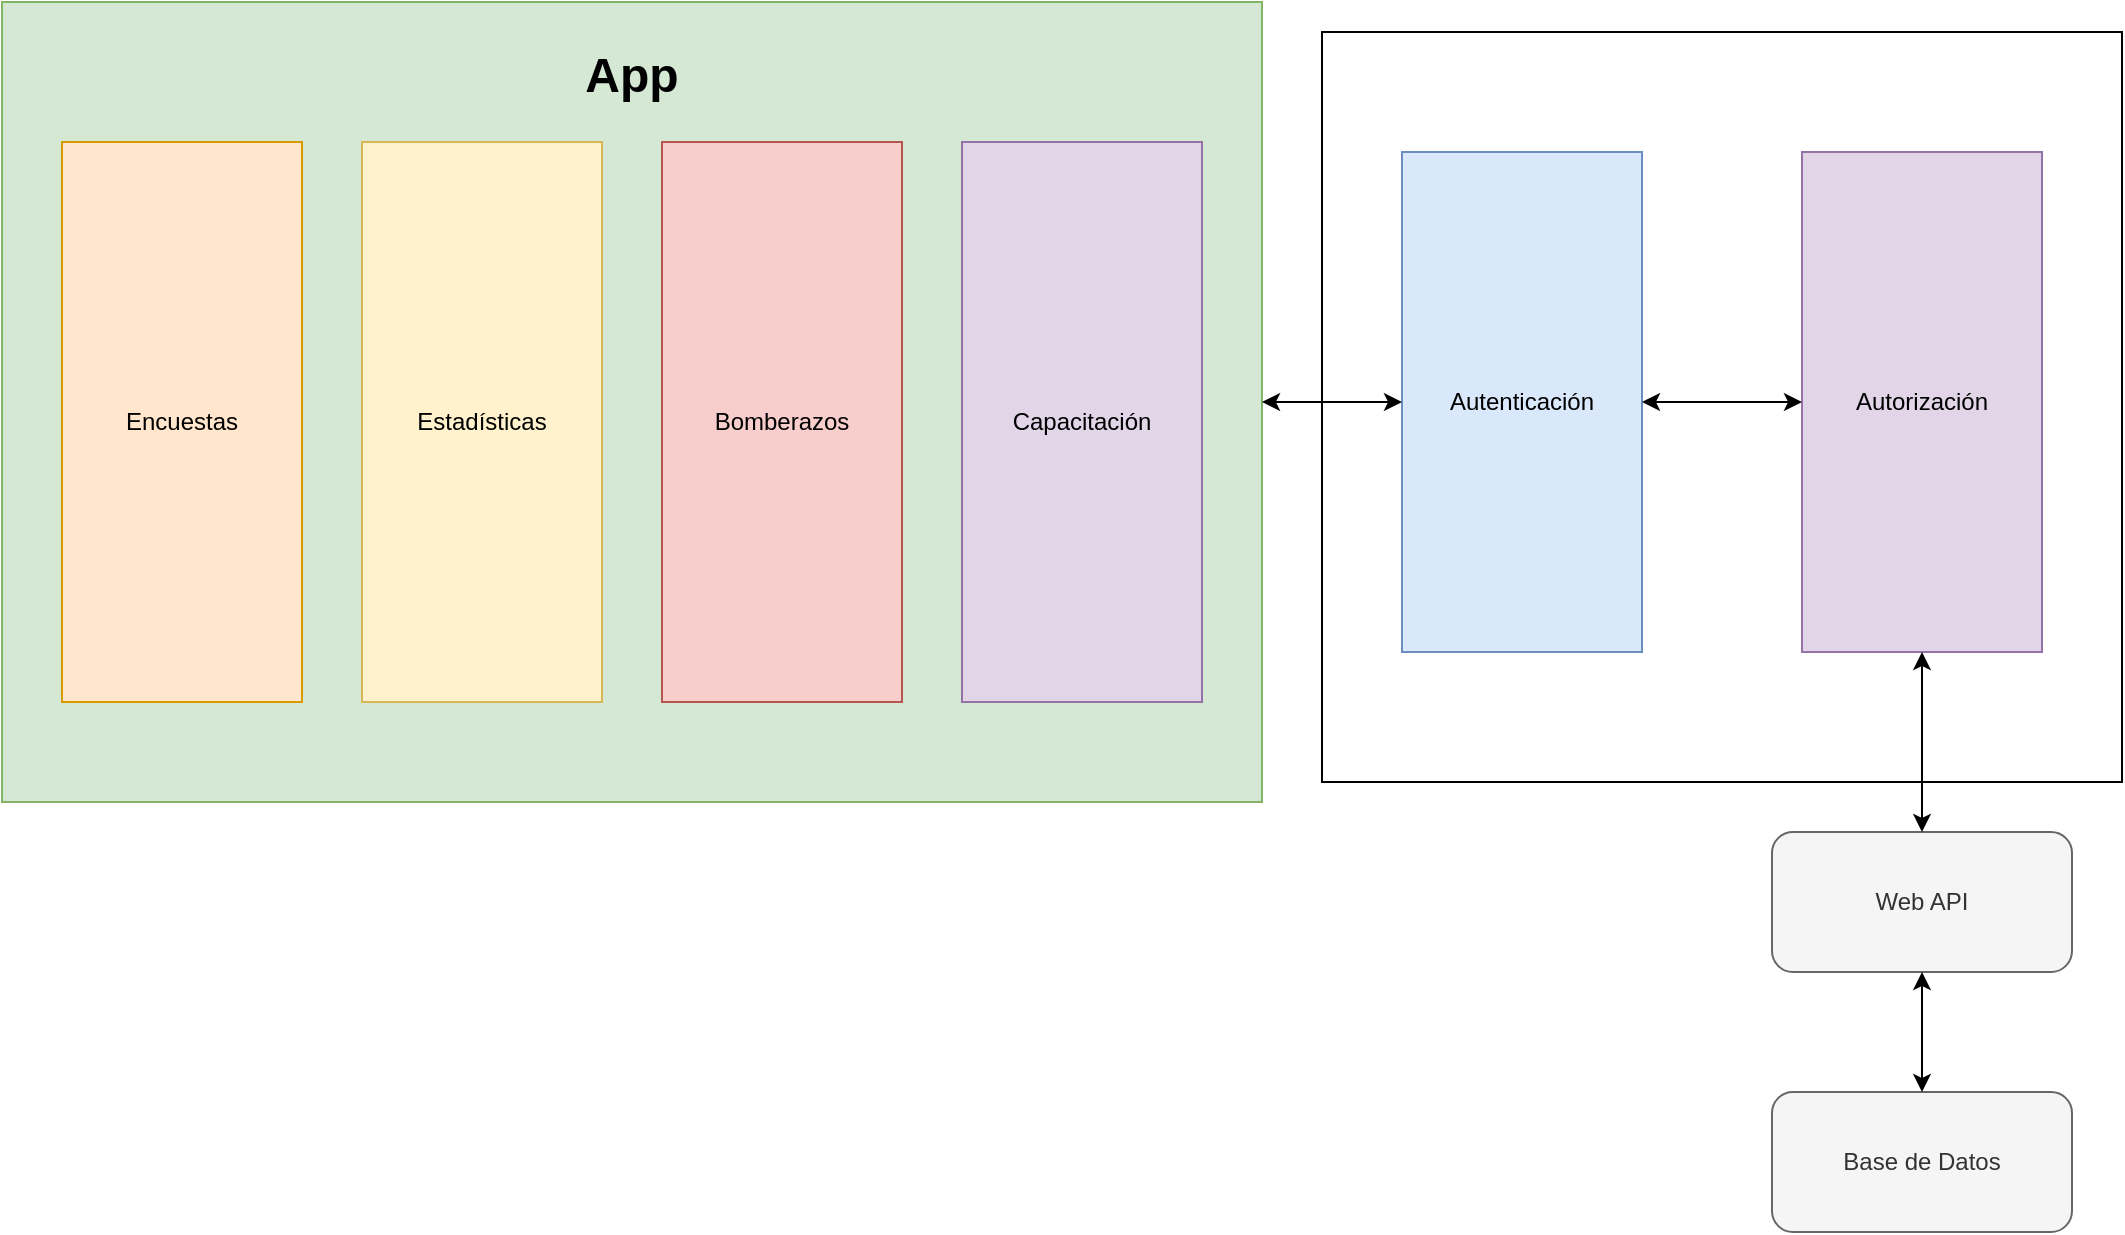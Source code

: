 <mxfile version="24.7.17">
  <diagram name="Página-1" id="WhW66e22i1_x834Pr7wz">
    <mxGraphModel dx="2603" dy="858" grid="1" gridSize="10" guides="1" tooltips="1" connect="1" arrows="1" fold="1" page="1" pageScale="1" pageWidth="1169" pageHeight="827" math="0" shadow="0">
      <root>
        <mxCell id="0" />
        <mxCell id="1" parent="0" />
        <mxCell id="fnUgaaNjhyxj7TysjWcS-16" value="" style="rounded=0;whiteSpace=wrap;html=1;" vertex="1" parent="1">
          <mxGeometry x="650" y="155" width="400" height="375" as="geometry" />
        </mxCell>
        <mxCell id="fnUgaaNjhyxj7TysjWcS-1" value="&lt;h1&gt;App&lt;/h1&gt;" style="rounded=0;whiteSpace=wrap;html=1;verticalAlign=top;fillColor=#d5e8d4;strokeColor=#82b366;" vertex="1" parent="1">
          <mxGeometry x="-10" y="140" width="630" height="400" as="geometry" />
        </mxCell>
        <mxCell id="fnUgaaNjhyxj7TysjWcS-2" value="Encuestas" style="rounded=0;whiteSpace=wrap;html=1;fillColor=#ffe6cc;strokeColor=#d79b00;" vertex="1" parent="1">
          <mxGeometry x="20" y="210" width="120" height="280" as="geometry" />
        </mxCell>
        <mxCell id="fnUgaaNjhyxj7TysjWcS-3" value="Estadísticas" style="rounded=0;whiteSpace=wrap;html=1;fillColor=#fff2cc;strokeColor=#d6b656;" vertex="1" parent="1">
          <mxGeometry x="170" y="210" width="120" height="280" as="geometry" />
        </mxCell>
        <mxCell id="fnUgaaNjhyxj7TysjWcS-4" value="Bomberazos" style="rounded=0;whiteSpace=wrap;html=1;fillColor=#f8cecc;strokeColor=#b85450;" vertex="1" parent="1">
          <mxGeometry x="320" y="210" width="120" height="280" as="geometry" />
        </mxCell>
        <mxCell id="fnUgaaNjhyxj7TysjWcS-5" value="Capacitación" style="rounded=0;whiteSpace=wrap;html=1;fillColor=#e1d5e7;strokeColor=#9673a6;" vertex="1" parent="1">
          <mxGeometry x="470" y="210" width="120" height="280" as="geometry" />
        </mxCell>
        <mxCell id="fnUgaaNjhyxj7TysjWcS-6" value="Web API" style="rounded=1;whiteSpace=wrap;html=1;fillColor=#f5f5f5;fontColor=#333333;strokeColor=#666666;" vertex="1" parent="1">
          <mxGeometry x="875" y="555" width="150" height="70" as="geometry" />
        </mxCell>
        <mxCell id="fnUgaaNjhyxj7TysjWcS-7" value="Base de Datos" style="rounded=1;whiteSpace=wrap;html=1;fillColor=#f5f5f5;fontColor=#333333;strokeColor=#666666;" vertex="1" parent="1">
          <mxGeometry x="875" y="685" width="150" height="70" as="geometry" />
        </mxCell>
        <mxCell id="fnUgaaNjhyxj7TysjWcS-9" value="" style="endArrow=classic;startArrow=classic;html=1;rounded=0;entryX=0.5;entryY=1;entryDx=0;entryDy=0;exitX=0.5;exitY=0;exitDx=0;exitDy=0;" edge="1" parent="1" source="fnUgaaNjhyxj7TysjWcS-7" target="fnUgaaNjhyxj7TysjWcS-6">
          <mxGeometry width="50" height="50" relative="1" as="geometry">
            <mxPoint x="780" y="450" as="sourcePoint" />
            <mxPoint x="830" y="400" as="targetPoint" />
          </mxGeometry>
        </mxCell>
        <mxCell id="fnUgaaNjhyxj7TysjWcS-10" value="Autenticación" style="rounded=0;whiteSpace=wrap;html=1;fillColor=#dae8fc;strokeColor=#6c8ebf;" vertex="1" parent="1">
          <mxGeometry x="690" y="215" width="120" height="250" as="geometry" />
        </mxCell>
        <mxCell id="fnUgaaNjhyxj7TysjWcS-11" value="Autorización" style="rounded=0;whiteSpace=wrap;html=1;fillColor=#e1d5e7;strokeColor=#9673a6;" vertex="1" parent="1">
          <mxGeometry x="890" y="215" width="120" height="250" as="geometry" />
        </mxCell>
        <mxCell id="fnUgaaNjhyxj7TysjWcS-13" value="" style="endArrow=classic;startArrow=classic;html=1;rounded=0;exitX=1;exitY=0.5;exitDx=0;exitDy=0;entryX=0;entryY=0.5;entryDx=0;entryDy=0;" edge="1" parent="1" source="fnUgaaNjhyxj7TysjWcS-1" target="fnUgaaNjhyxj7TysjWcS-10">
          <mxGeometry width="50" height="50" relative="1" as="geometry">
            <mxPoint x="650" y="455" as="sourcePoint" />
            <mxPoint x="700" y="405" as="targetPoint" />
          </mxGeometry>
        </mxCell>
        <mxCell id="fnUgaaNjhyxj7TysjWcS-14" value="" style="endArrow=classic;startArrow=classic;html=1;rounded=0;entryX=0;entryY=0.5;entryDx=0;entryDy=0;exitX=1;exitY=0.5;exitDx=0;exitDy=0;" edge="1" parent="1" source="fnUgaaNjhyxj7TysjWcS-10" target="fnUgaaNjhyxj7TysjWcS-11">
          <mxGeometry width="50" height="50" relative="1" as="geometry">
            <mxPoint x="650" y="455" as="sourcePoint" />
            <mxPoint x="700" y="405" as="targetPoint" />
          </mxGeometry>
        </mxCell>
        <mxCell id="fnUgaaNjhyxj7TysjWcS-15" value="" style="endArrow=classic;startArrow=classic;html=1;rounded=0;entryX=0.5;entryY=0;entryDx=0;entryDy=0;exitX=0.5;exitY=1;exitDx=0;exitDy=0;" edge="1" parent="1" source="fnUgaaNjhyxj7TysjWcS-11" target="fnUgaaNjhyxj7TysjWcS-6">
          <mxGeometry width="50" height="50" relative="1" as="geometry">
            <mxPoint x="650" y="455" as="sourcePoint" />
            <mxPoint x="700" y="405" as="targetPoint" />
          </mxGeometry>
        </mxCell>
      </root>
    </mxGraphModel>
  </diagram>
</mxfile>
